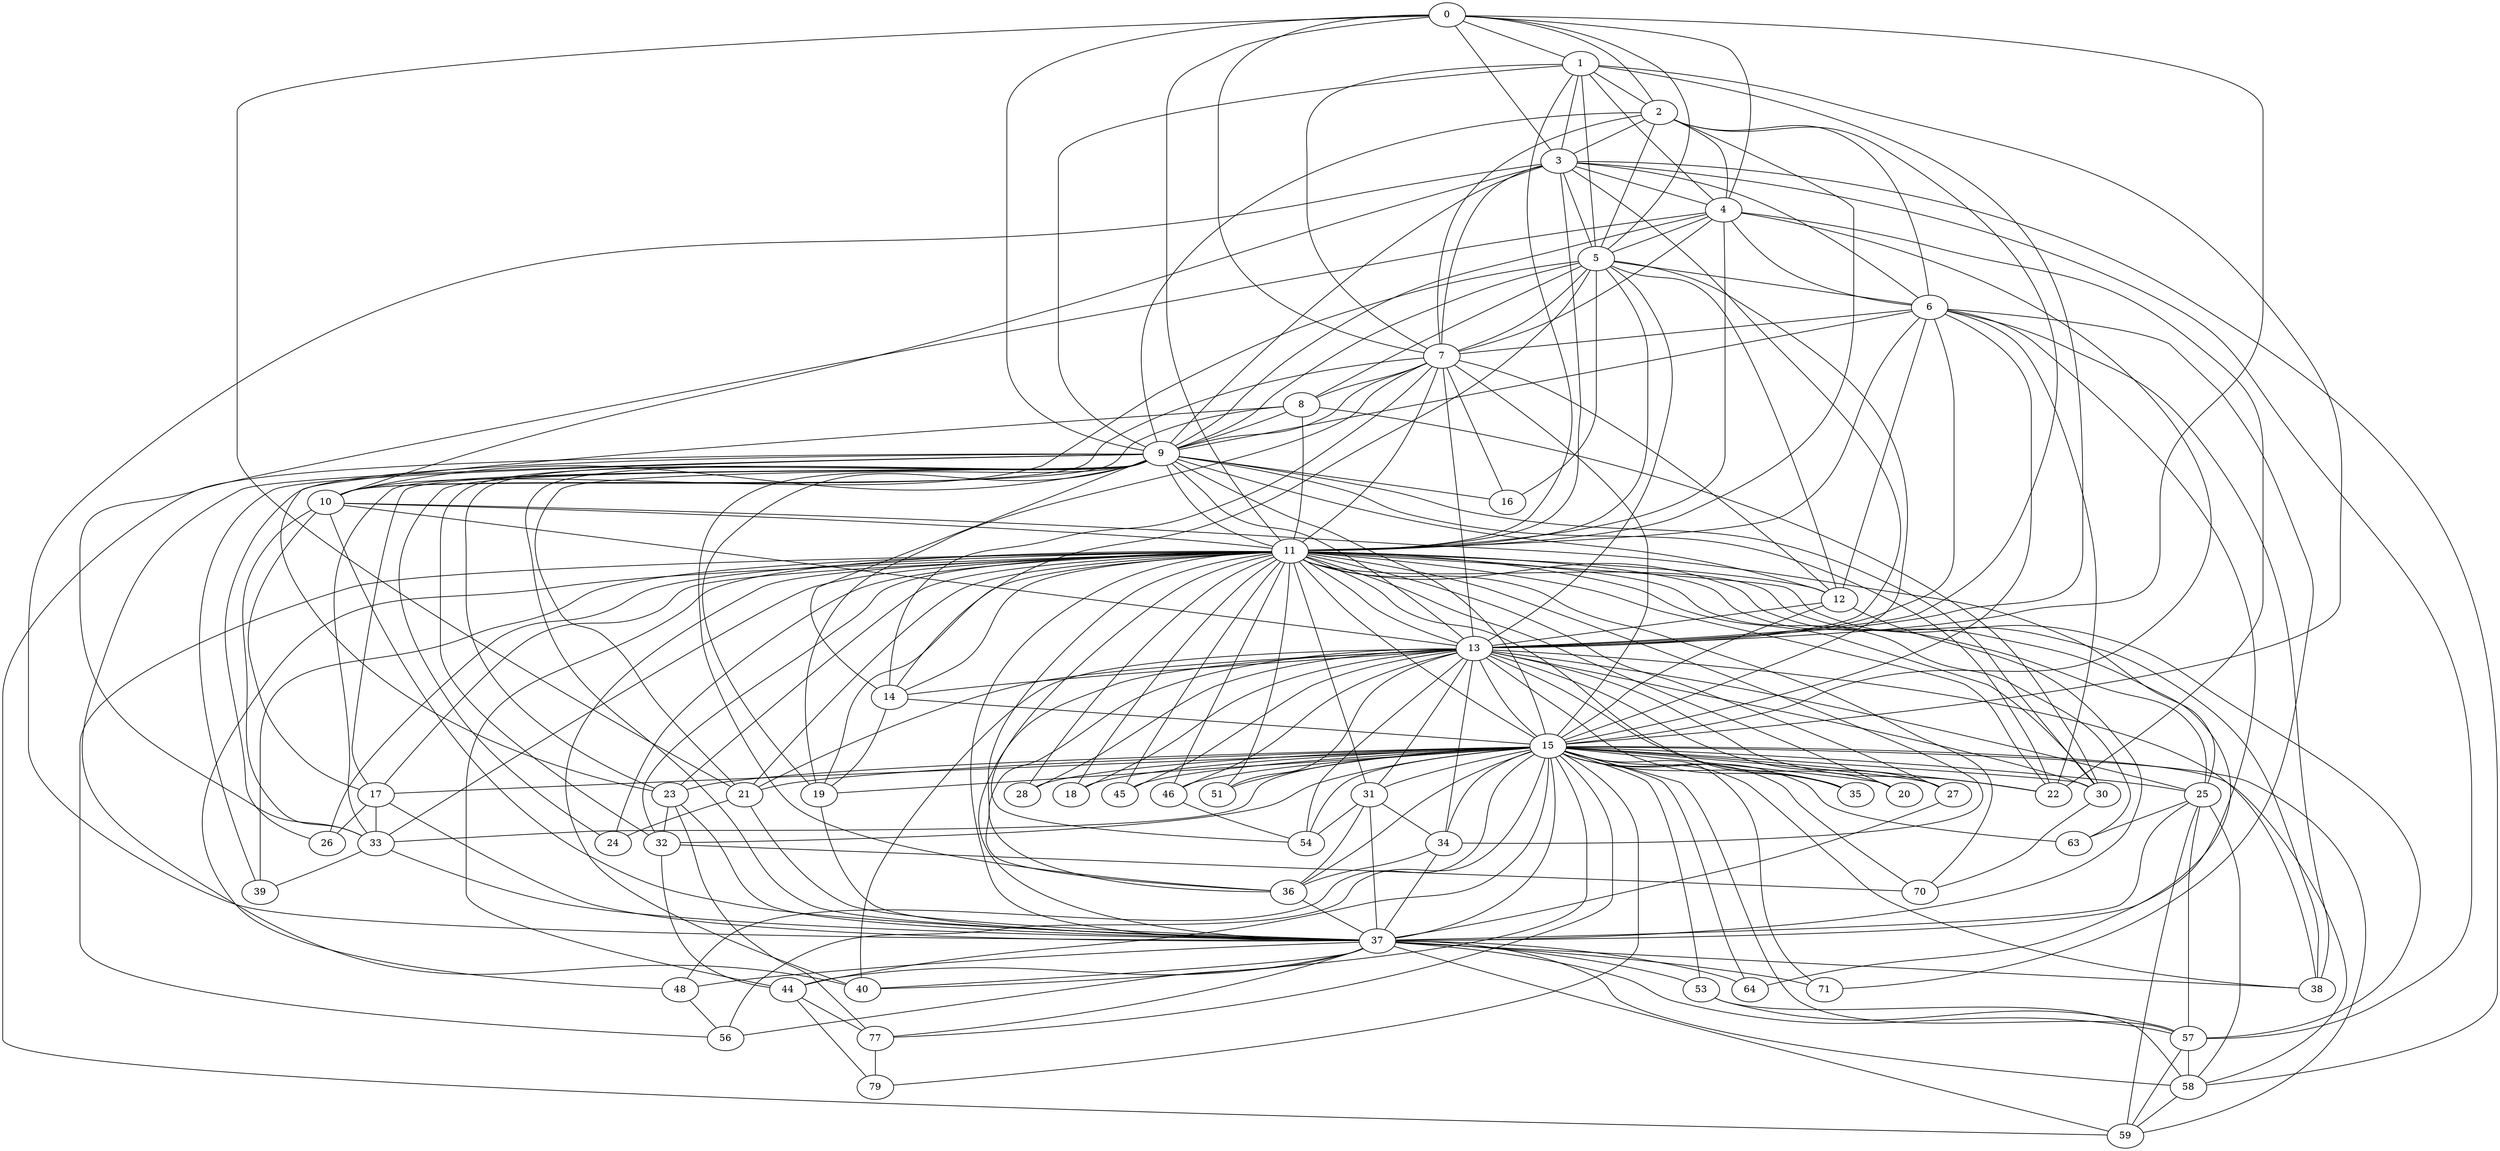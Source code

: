 graph G {
   8 -- 10
   8 -- 9
   8 -- 23
   8 -- 11
   8 -- 30
   0 -- 9
   0 -- 1
   0 -- 2
   0 -- 11
   0 -- 3
   0 -- 4
   0 -- 21
   0 -- 5
   0 -- 7
   0 -- 13
   1 -- 2
   1 -- 11
   1 -- 3
   1 -- 4
   1 -- 13
   1 -- 5
   1 -- 7
   1 -- 9
   1 -- 15
   2 -- 9
   2 -- 11
   2 -- 3
   2 -- 4
   2 -- 5
   2 -- 6
   2 -- 7
   2 -- 13
   3 -- 9
   3 -- 10
   3 -- 4
   3 -- 5
   3 -- 6
   3 -- 7
   3 -- 11
   3 -- 13
   3 -- 58
   3 -- 57
   3 -- 37
   4 -- 9
   4 -- 11
   4 -- 5
   4 -- 6
   4 -- 7
   4 -- 15
   4 -- 22
   4 -- 33
   5 -- 8
   5 -- 11
   5 -- 6
   5 -- 9
   5 -- 7
   5 -- 10
   5 -- 12
   5 -- 13
   5 -- 15
   5 -- 16
   5 -- 14
   6 -- 12
   6 -- 11
   6 -- 13
   6 -- 15
   6 -- 71
   6 -- 7
   6 -- 9
   6 -- 22
   6 -- 38
   6 -- 37
   7 -- 8
   7 -- 12
   7 -- 9
   7 -- 13
   7 -- 10
   7 -- 15
   7 -- 11
   7 -- 16
   7 -- 14
   7 -- 19
   9 -- 12
   9 -- 10
   9 -- 15
   9 -- 11
   9 -- 16
   9 -- 13
   9 -- 14
   9 -- 19
   9 -- 22
   9 -- 23
   9 -- 21
   9 -- 24
   9 -- 17
   9 -- 26
   9 -- 30
   9 -- 32
   9 -- 36
   9 -- 37
   9 -- 33
   9 -- 39
   9 -- 40
   9 -- 59
   10 -- 13
   10 -- 17
   10 -- 25
   10 -- 11
   10 -- 37
   10 -- 33
   11 -- 64
   11 -- 13
   11 -- 70
   11 -- 14
   11 -- 19
   11 -- 21
   11 -- 15
   11 -- 22
   11 -- 23
   11 -- 25
   11 -- 24
   11 -- 17
   11 -- 26
   11 -- 30
   11 -- 32
   11 -- 33
   11 -- 37
   11 -- 36
   11 -- 39
   11 -- 38
   11 -- 40
   11 -- 31
   11 -- 35
   11 -- 20
   11 -- 28
   11 -- 27
   11 -- 18
   11 -- 44
   11 -- 12
   11 -- 45
   11 -- 34
   11 -- 46
   11 -- 54
   11 -- 51
   11 -- 48
   11 -- 56
   11 -- 57
   11 -- 63
   12 -- 37
   12 -- 13
   12 -- 15
   13 -- 21
   13 -- 22
   13 -- 15
   13 -- 25
   13 -- 37
   13 -- 38
   13 -- 40
   13 -- 31
   13 -- 35
   13 -- 20
   13 -- 36
   13 -- 28
   13 -- 30
   13 -- 14
   13 -- 27
   13 -- 18
   13 -- 45
   13 -- 34
   13 -- 54
   13 -- 46
   13 -- 51
   14 -- 15
   14 -- 19
   15 -- 22
   15 -- 70
   15 -- 71
   15 -- 17
   15 -- 77
   15 -- 37
   15 -- 33
   15 -- 31
   15 -- 36
   15 -- 38
   15 -- 40
   15 -- 35
   15 -- 20
   15 -- 28
   15 -- 30
   15 -- 27
   15 -- 18
   15 -- 32
   15 -- 44
   15 -- 45
   15 -- 34
   15 -- 54
   15 -- 46
   15 -- 51
   15 -- 48
   15 -- 56
   15 -- 59
   15 -- 53
   15 -- 58
   15 -- 57
   15 -- 25
   15 -- 63
   15 -- 21
   15 -- 64
   15 -- 23
   15 -- 19
   15 -- 79
   17 -- 33
   17 -- 26
   17 -- 37
   19 -- 37
   21 -- 24
   21 -- 37
   23 -- 32
   23 -- 77
   23 -- 37
   25 -- 58
   25 -- 59
   25 -- 37
   25 -- 57
   25 -- 63
   27 -- 37
   30 -- 70
   31 -- 37
   31 -- 36
   31 -- 34
   31 -- 54
   32 -- 44
   32 -- 70
   33 -- 37
   33 -- 39
   34 -- 37
   34 -- 36
   36 -- 37
   37 -- 77
   37 -- 38
   37 -- 40
   37 -- 48
   37 -- 56
   37 -- 57
   37 -- 58
   37 -- 59
   37 -- 53
   37 -- 64
   37 -- 71
   37 -- 44
   44 -- 79
   44 -- 77
   46 -- 54
   48 -- 56
   53 -- 58
   53 -- 57
   57 -- 59
   57 -- 58
   58 -- 59
   77 -- 79
}
